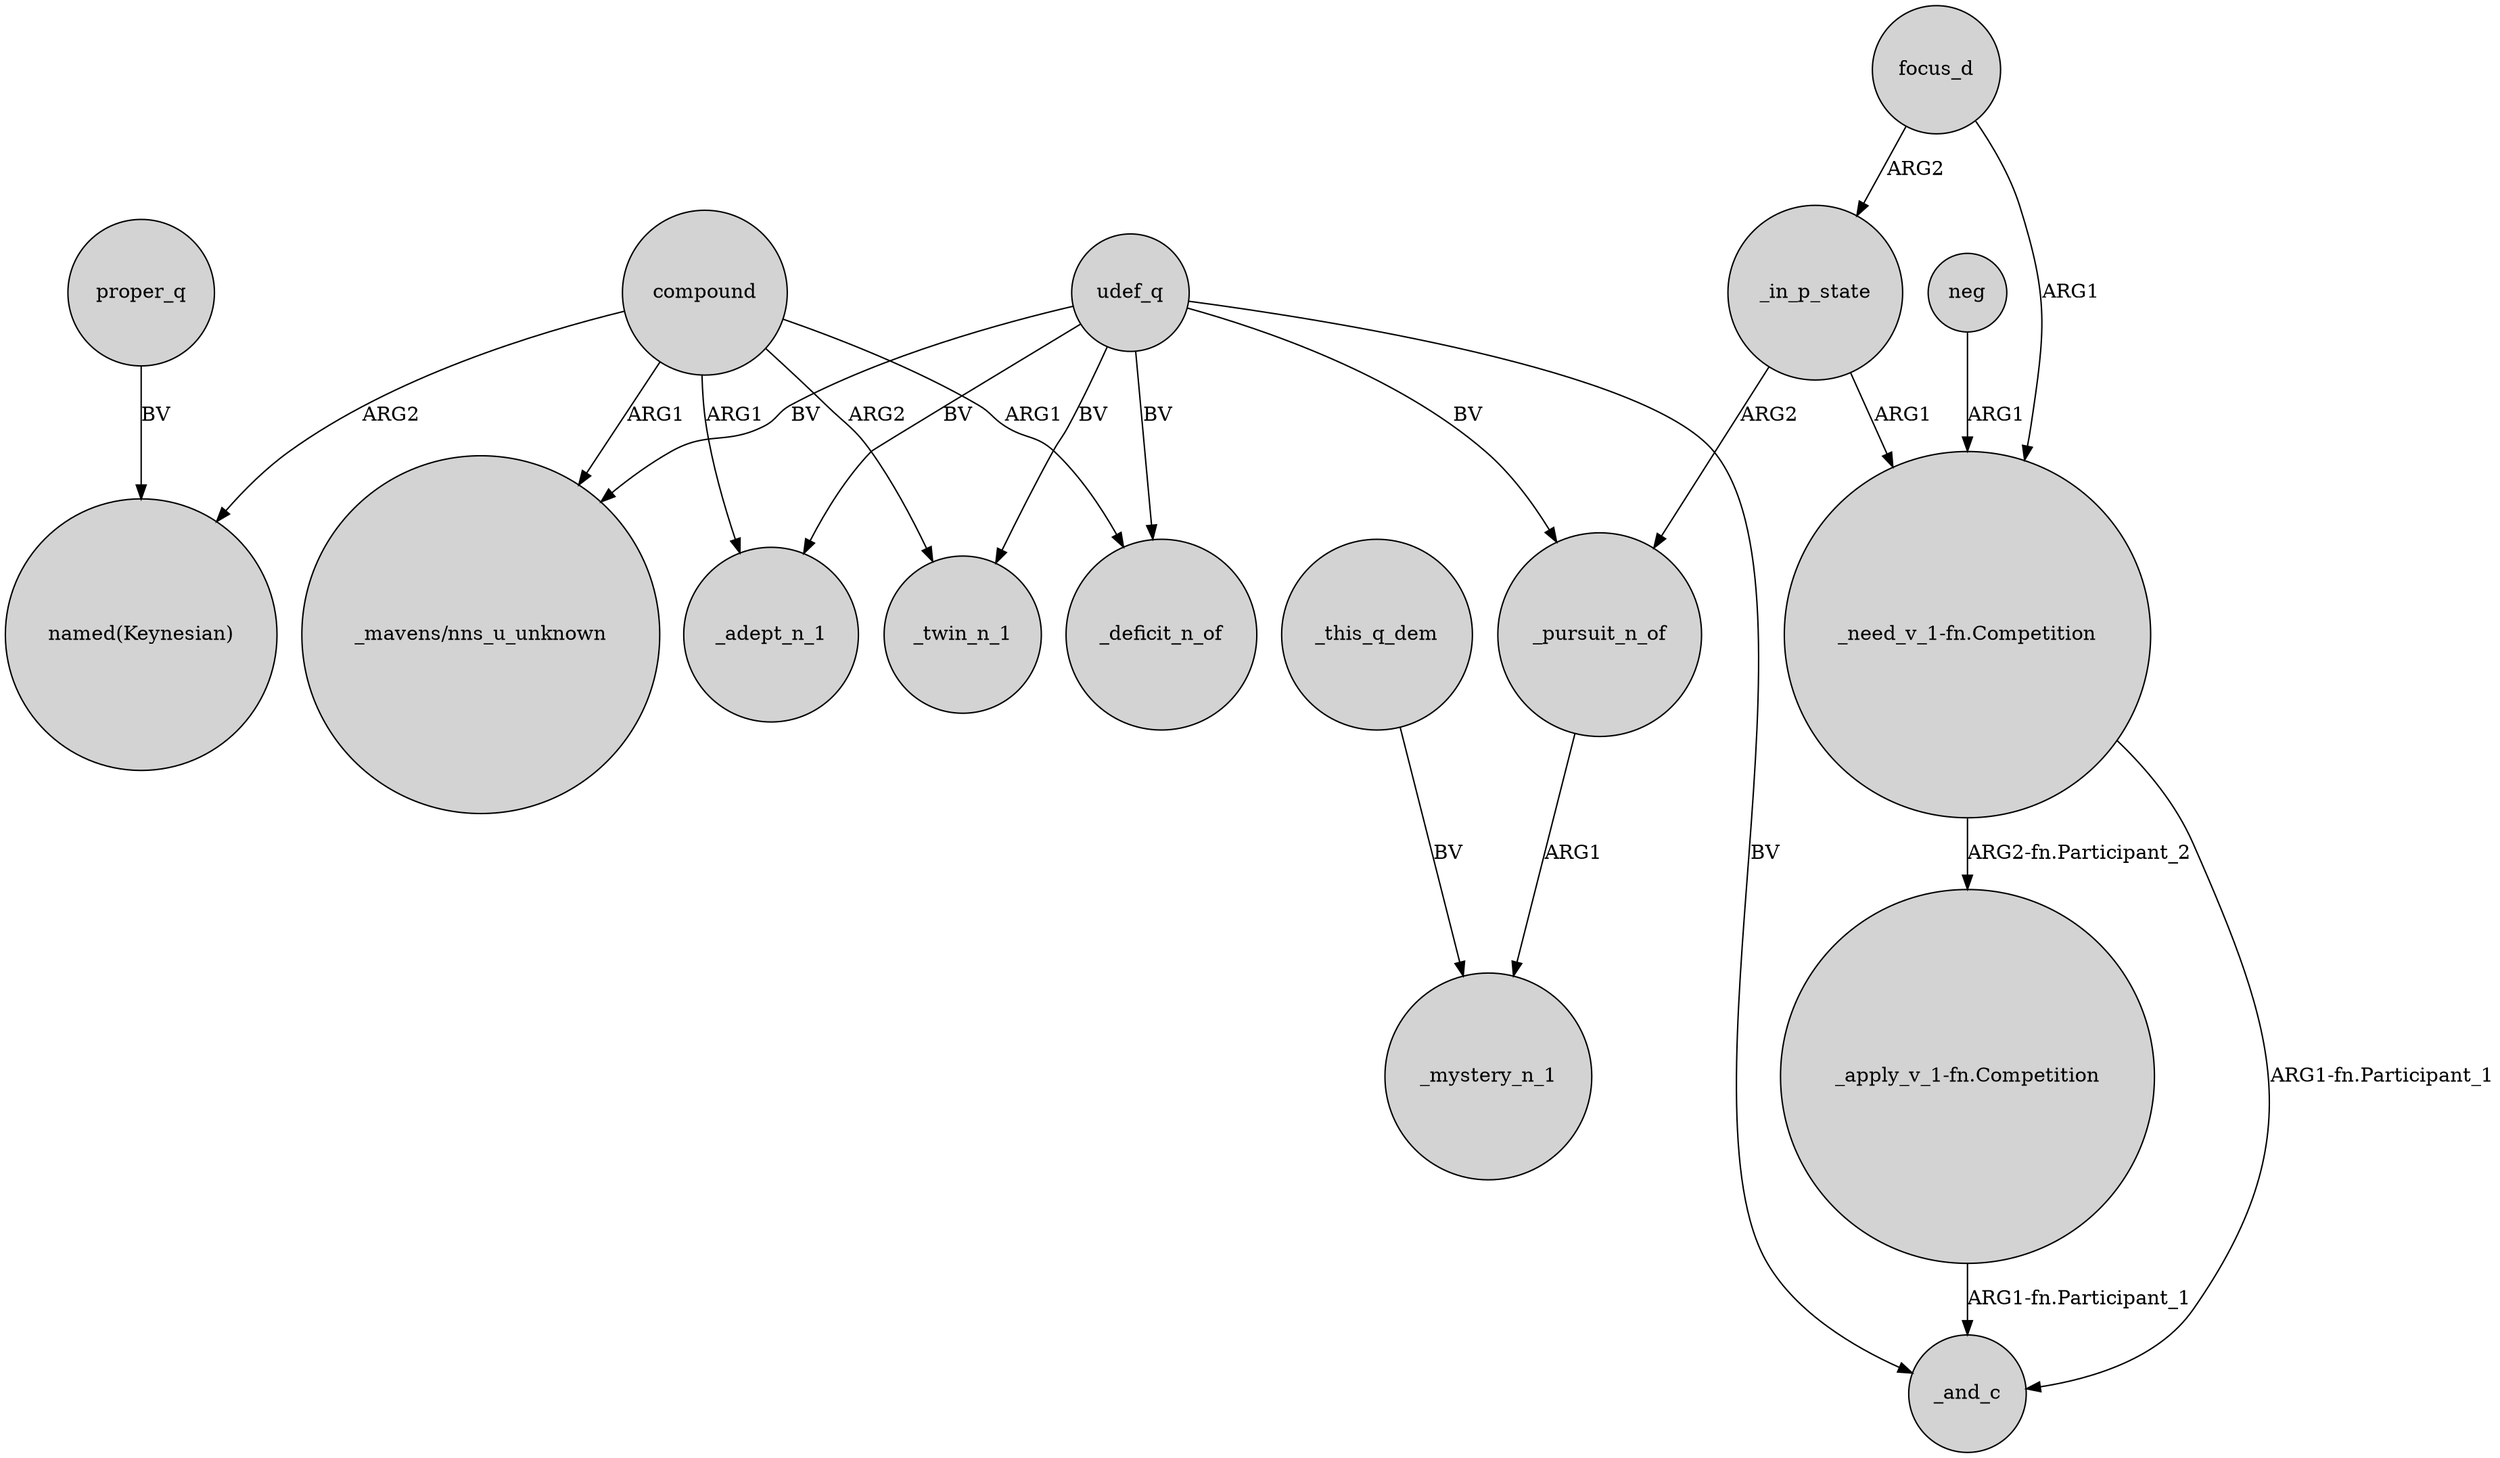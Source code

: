 digraph {
	node [shape=circle style=filled]
	udef_q -> "_mavens/nns_u_unknown" [label=BV]
	_in_p_state -> "_need_v_1-fn.Competition" [label=ARG1]
	"_need_v_1-fn.Competition" -> "_apply_v_1-fn.Competition" [label="ARG2-fn.Participant_2"]
	focus_d -> _in_p_state [label=ARG2]
	udef_q -> _pursuit_n_of [label=BV]
	focus_d -> "_need_v_1-fn.Competition" [label=ARG1]
	udef_q -> _twin_n_1 [label=BV]
	compound -> _twin_n_1 [label=ARG2]
	_this_q_dem -> _mystery_n_1 [label=BV]
	compound -> "_mavens/nns_u_unknown" [label=ARG1]
	udef_q -> _and_c [label=BV]
	udef_q -> _adept_n_1 [label=BV]
	"_apply_v_1-fn.Competition" -> _and_c [label="ARG1-fn.Participant_1"]
	compound -> _adept_n_1 [label=ARG1]
	_pursuit_n_of -> _mystery_n_1 [label=ARG1]
	proper_q -> "named(Keynesian)" [label=BV]
	_in_p_state -> _pursuit_n_of [label=ARG2]
	compound -> _deficit_n_of [label=ARG1]
	neg -> "_need_v_1-fn.Competition" [label=ARG1]
	"_need_v_1-fn.Competition" -> _and_c [label="ARG1-fn.Participant_1"]
	compound -> "named(Keynesian)" [label=ARG2]
	udef_q -> _deficit_n_of [label=BV]
}
